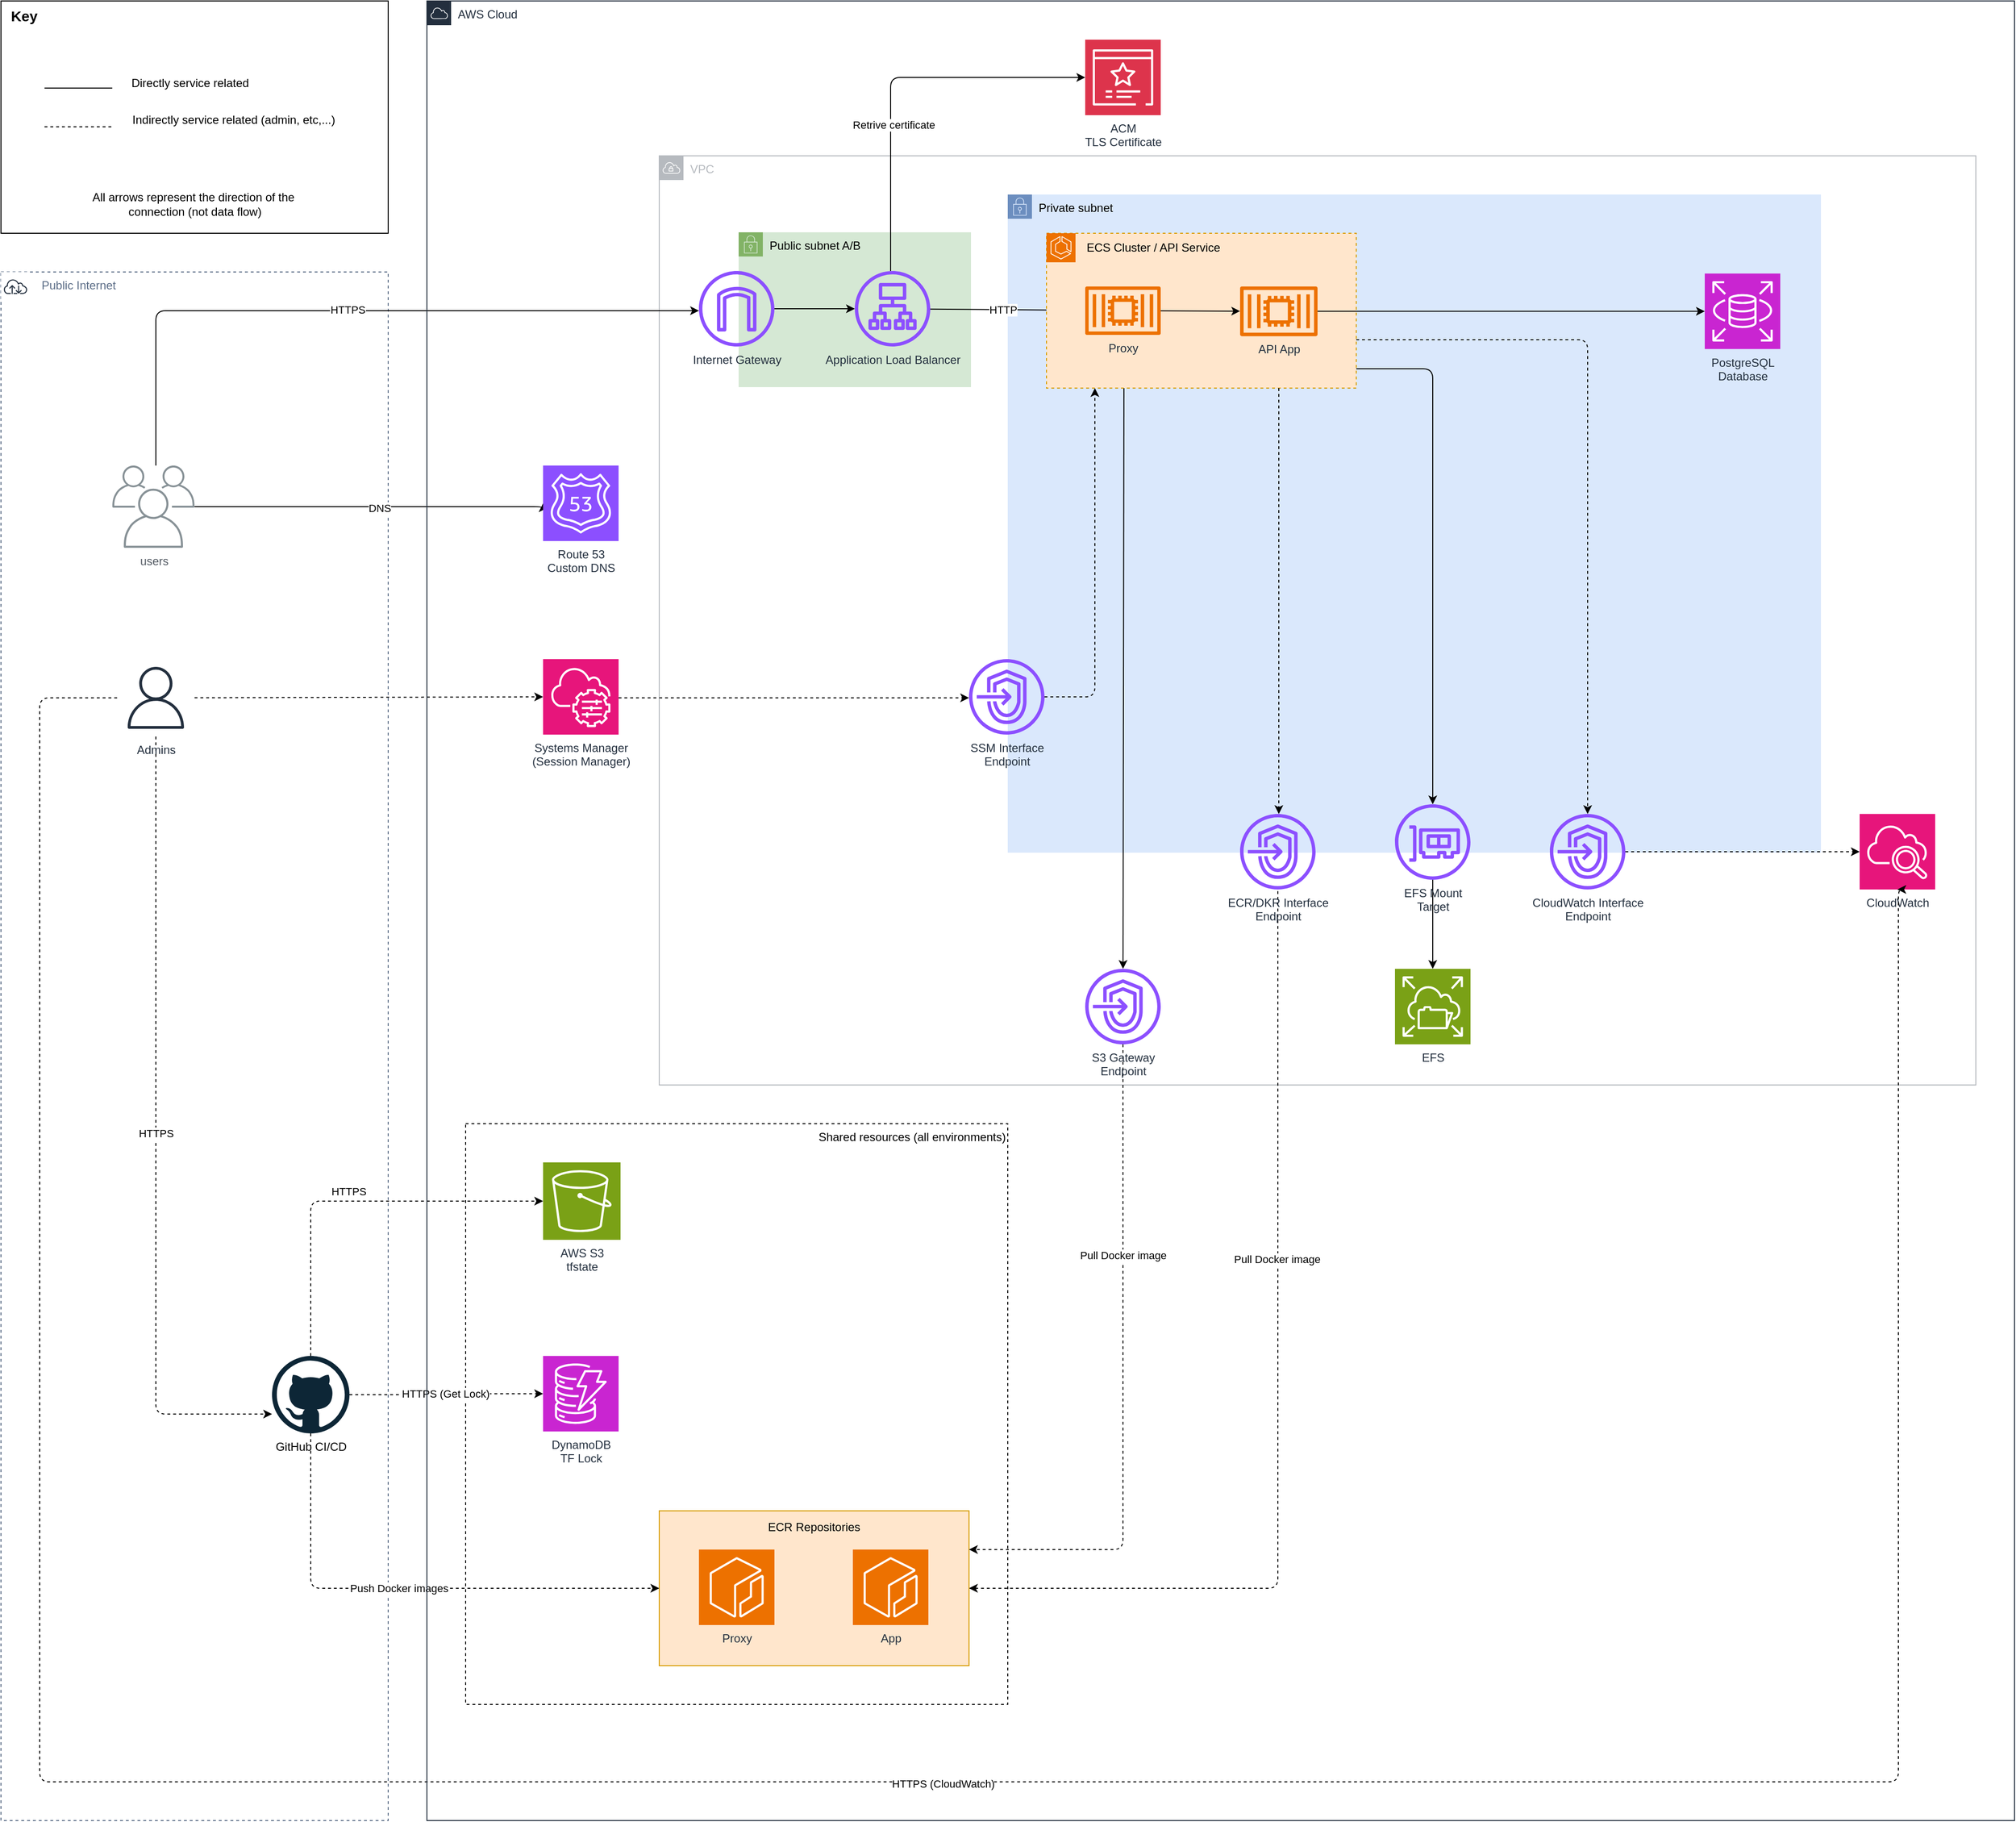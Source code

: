 <mxfile>
    <diagram id="yewvh99mkLp7_GGsNRF7" name="Page-1">
        <mxGraphModel dx="2474" dy="3034" grid="1" gridSize="10" guides="1" tooltips="1" connect="1" arrows="1" fold="1" page="1" pageScale="1" pageWidth="850" pageHeight="1100" math="0" shadow="0">
            <root>
                <mxCell id="0"/>
                <mxCell id="1" parent="0"/>
                <mxCell id="10" value="&amp;nbsp; &amp;nbsp; &amp;nbsp; &amp;nbsp; &amp;nbsp; &amp;nbsp; Public Internet" style="fillColor=none;strokeColor=#5A6C86;dashed=1;verticalAlign=top;fontStyle=0;fontColor=#5A6C86;whiteSpace=wrap;html=1;align=left;" vertex="1" parent="1">
                    <mxGeometry x="80" y="-360" width="400" height="1600" as="geometry"/>
                </mxCell>
                <mxCell id="41" value="VPC" style="sketch=0;outlineConnect=0;gradientColor=none;html=1;whiteSpace=wrap;fontSize=12;fontStyle=0;shape=mxgraph.aws4.group;grIcon=mxgraph.aws4.group_vpc;strokeColor=light-dark(#B6BABF,#7AA116);fillColor=none;verticalAlign=top;align=left;spacingLeft=30;fontColor=light-dark(#B6BABF,#7AA116);dashed=0;" vertex="1" parent="1">
                    <mxGeometry x="760" y="-480" width="1360" height="960" as="geometry"/>
                </mxCell>
                <mxCell id="46" value="Private subnet" style="points=[[0,0],[0.25,0],[0.5,0],[0.75,0],[1,0],[1,0.25],[1,0.5],[1,0.75],[1,1],[0.75,1],[0.5,1],[0.25,1],[0,1],[0,0.75],[0,0.5],[0,0.25]];outlineConnect=0;html=1;whiteSpace=wrap;fontSize=12;fontStyle=0;container=0;pointerEvents=0;collapsible=0;recursiveResize=0;shape=mxgraph.aws4.group;grIcon=mxgraph.aws4.group_security_group;grStroke=0;verticalAlign=top;align=left;spacingLeft=30;dashed=0;fillColor=#dae8fc;strokeColor=#6c8ebf;" vertex="1" parent="1">
                    <mxGeometry x="1120" y="-440" width="840" height="680" as="geometry"/>
                </mxCell>
                <mxCell id="27" value="Shared resources (all environments)" style="rounded=0;whiteSpace=wrap;html=1;dashed=1;fillColor=none;align=right;verticalAlign=top;" vertex="1" parent="1">
                    <mxGeometry x="560" y="520" width="560" height="600" as="geometry"/>
                </mxCell>
                <mxCell id="75" style="edgeStyle=orthogonalEdgeStyle;html=1;dashed=1;startArrow=classic;startFill=1;endArrow=none;endFill=0;" edge="1" parent="1" source="20" target="63">
                    <mxGeometry relative="1" as="geometry">
                        <mxPoint x="1460" y="360" as="targetPoint"/>
                    </mxGeometry>
                </mxCell>
                <mxCell id="78" value="Pull Docker image" style="edgeLabel;html=1;align=center;verticalAlign=middle;resizable=0;points=[];" vertex="1" connectable="0" parent="75">
                    <mxGeometry x="0.55" y="1" relative="1" as="geometry">
                        <mxPoint y="148" as="offset"/>
                    </mxGeometry>
                </mxCell>
                <mxCell id="20" value="ECR Repositories" style="outlineConnect=0;html=1;whiteSpace=wrap;fontSize=12;fontStyle=0;strokeColor=#d79b00;fillColor=#ffe6cc;verticalAlign=top;align=center;dashed=0;spacingTop=3;" vertex="1" parent="1">
                    <mxGeometry x="760" y="920" width="320" height="160" as="geometry"/>
                </mxCell>
                <mxCell id="25" style="edgeStyle=orthogonalEdgeStyle;html=1;entryX=0;entryY=0.5;entryDx=0;entryDy=0;dashed=1;" edge="1" parent="1" source="13" target="20">
                    <mxGeometry relative="1" as="geometry">
                        <Array as="points">
                            <mxPoint x="400" y="1000"/>
                        </Array>
                    </mxGeometry>
                </mxCell>
                <mxCell id="26" value="Push Docker images" style="edgeLabel;html=1;align=center;verticalAlign=middle;resizable=0;points=[];" vertex="1" connectable="0" parent="25">
                    <mxGeometry x="-0.037" relative="1" as="geometry">
                        <mxPoint as="offset"/>
                    </mxGeometry>
                </mxCell>
                <mxCell id="8" value="" style="sketch=0;outlineConnect=0;fontColor=#232F3E;gradientColor=none;strokeColor=light-dark(#232F3E,#000000);fillColor=light-dark(#FFFFFF,#E6E6E6);dashed=0;verticalLabelPosition=bottom;verticalAlign=top;align=left;html=1;fontSize=12;fontStyle=0;aspect=fixed;shape=mxgraph.aws4.resourceIcon;resIcon=mxgraph.aws4.internet;" vertex="1" parent="1">
                    <mxGeometry x="80" y="-360" width="30" height="30" as="geometry"/>
                </mxCell>
                <mxCell id="15" value="HTTPS" style="edgeStyle=orthogonalEdgeStyle;html=1;dashed=1;" edge="1" parent="1" source="11" target="13">
                    <mxGeometry relative="1" as="geometry">
                        <Array as="points">
                            <mxPoint x="240" y="820"/>
                        </Array>
                    </mxGeometry>
                </mxCell>
                <mxCell id="13" value="GitHub CI/CD" style="dashed=0;outlineConnect=0;html=1;align=center;labelPosition=center;verticalLabelPosition=bottom;verticalAlign=top;shape=mxgraph.weblogos.github" vertex="1" parent="1">
                    <mxGeometry x="360" y="760" width="80" height="80" as="geometry"/>
                </mxCell>
                <mxCell id="16" value="AWS S3&lt;div&gt;tfstate&lt;/div&gt;" style="sketch=0;points=[[0,0,0],[0.25,0,0],[0.5,0,0],[0.75,0,0],[1,0,0],[0,1,0],[0.25,1,0],[0.5,1,0],[0.75,1,0],[1,1,0],[0,0.25,0],[0,0.5,0],[0,0.75,0],[1,0.25,0],[1,0.5,0],[1,0.75,0]];outlineConnect=0;fontColor=#232F3E;fillColor=#7AA116;strokeColor=#ffffff;dashed=0;verticalLabelPosition=bottom;verticalAlign=top;align=center;html=1;fontSize=12;fontStyle=0;aspect=fixed;shape=mxgraph.aws4.resourceIcon;resIcon=mxgraph.aws4.s3;" vertex="1" parent="1">
                    <mxGeometry x="640" y="560" width="80" height="80" as="geometry"/>
                </mxCell>
                <mxCell id="17" value="DynamoDB&lt;div&gt;TF Lock&lt;/div&gt;" style="sketch=0;points=[[0,0,0],[0.25,0,0],[0.5,0,0],[0.75,0,0],[1,0,0],[0,1,0],[0.25,1,0],[0.5,1,0],[0.75,1,0],[1,1,0],[0,0.25,0],[0,0.5,0],[0,0.75,0],[1,0.25,0],[1,0.5,0],[1,0.75,0]];outlineConnect=0;fontColor=#232F3E;fillColor=#C925D1;strokeColor=#ffffff;dashed=0;verticalLabelPosition=bottom;verticalAlign=top;align=center;html=1;fontSize=12;fontStyle=0;aspect=fixed;shape=mxgraph.aws4.resourceIcon;resIcon=mxgraph.aws4.dynamodb;" vertex="1" parent="1">
                    <mxGeometry x="640" y="760" width="78" height="78" as="geometry"/>
                </mxCell>
                <mxCell id="18" value="Proxy" style="sketch=0;points=[[0,0,0],[0.25,0,0],[0.5,0,0],[0.75,0,0],[1,0,0],[0,1,0],[0.25,1,0],[0.5,1,0],[0.75,1,0],[1,1,0],[0,0.25,0],[0,0.5,0],[0,0.75,0],[1,0.25,0],[1,0.5,0],[1,0.75,0]];outlineConnect=0;fontColor=#232F3E;fillColor=#ED7100;strokeColor=#ffffff;dashed=0;verticalLabelPosition=bottom;verticalAlign=top;align=center;html=1;fontSize=12;fontStyle=0;aspect=fixed;shape=mxgraph.aws4.resourceIcon;resIcon=mxgraph.aws4.ecr;" vertex="1" parent="1">
                    <mxGeometry x="801" y="960" width="78" height="78" as="geometry"/>
                </mxCell>
                <mxCell id="19" value="App" style="sketch=0;points=[[0,0,0],[0.25,0,0],[0.5,0,0],[0.75,0,0],[1,0,0],[0,1,0],[0.25,1,0],[0.5,1,0],[0.75,1,0],[1,1,0],[0,0.25,0],[0,0.5,0],[0,0.75,0],[1,0.25,0],[1,0.5,0],[1,0.75,0]];outlineConnect=0;fontColor=#232F3E;fillColor=#ED7100;strokeColor=#ffffff;dashed=0;verticalLabelPosition=bottom;verticalAlign=top;align=center;html=1;fontSize=12;fontStyle=0;aspect=fixed;shape=mxgraph.aws4.resourceIcon;resIcon=mxgraph.aws4.ecr;" vertex="1" parent="1">
                    <mxGeometry x="960" y="960" width="78" height="78" as="geometry"/>
                </mxCell>
                <mxCell id="21" style="edgeStyle=orthogonalEdgeStyle;html=1;entryX=0;entryY=0.5;entryDx=0;entryDy=0;entryPerimeter=0;dashed=1;" edge="1" parent="1" source="13" target="16">
                    <mxGeometry relative="1" as="geometry">
                        <Array as="points">
                            <mxPoint x="400" y="600"/>
                        </Array>
                    </mxGeometry>
                </mxCell>
                <mxCell id="22" value="HTTPS" style="edgeLabel;html=1;align=center;verticalAlign=middle;resizable=0;points=[];" vertex="1" connectable="0" parent="21">
                    <mxGeometry x="-0.008" y="-1" relative="1" as="geometry">
                        <mxPoint y="-11" as="offset"/>
                    </mxGeometry>
                </mxCell>
                <mxCell id="23" style="edgeStyle=orthogonalEdgeStyle;html=1;entryX=0;entryY=0.5;entryDx=0;entryDy=0;entryPerimeter=0;dashed=1;" edge="1" parent="1" source="13" target="17">
                    <mxGeometry relative="1" as="geometry">
                        <Array as="points"/>
                    </mxGeometry>
                </mxCell>
                <mxCell id="24" value="HTTPS (Get Lock)" style="edgeLabel;html=1;align=center;verticalAlign=middle;resizable=0;points=[];" vertex="1" connectable="0" parent="23">
                    <mxGeometry x="-0.022" y="1" relative="1" as="geometry">
                        <mxPoint as="offset"/>
                    </mxGeometry>
                </mxCell>
                <mxCell id="43" value="ACM&lt;div&gt;TLS Certificate&lt;/div&gt;" style="sketch=0;points=[[0,0,0],[0.25,0,0],[0.5,0,0],[0.75,0,0],[1,0,0],[0,1,0],[0.25,1,0],[0.5,1,0],[0.75,1,0],[1,1,0],[0,0.25,0],[0,0.5,0],[0,0.75,0],[1,0.25,0],[1,0.5,0],[1,0.75,0]];outlineConnect=0;fontColor=#232F3E;fillColor=#DD344C;strokeColor=#ffffff;dashed=0;verticalLabelPosition=bottom;verticalAlign=top;align=center;html=1;fontSize=12;fontStyle=0;aspect=fixed;shape=mxgraph.aws4.resourceIcon;resIcon=mxgraph.aws4.certificate_manager_3;" vertex="1" parent="1">
                    <mxGeometry x="1200" y="-600" width="78" height="78" as="geometry"/>
                </mxCell>
                <mxCell id="32" value="users" style="sketch=0;outlineConnect=0;gradientColor=none;fontColor=#545B64;strokeColor=none;fillColor=light-dark(#879196,#FFFFFF);dashed=0;verticalLabelPosition=bottom;verticalAlign=top;align=center;html=1;fontSize=12;fontStyle=0;aspect=fixed;shape=mxgraph.aws4.illustration_users;pointerEvents=1" vertex="1" parent="1">
                    <mxGeometry x="195" y="-160" width="85" height="85" as="geometry"/>
                </mxCell>
                <mxCell id="36" style="edgeStyle=orthogonalEdgeStyle;html=1;" edge="1" parent="1" source="32" target="35">
                    <mxGeometry relative="1" as="geometry">
                        <mxPoint x="124.538" y="-158.0" as="sourcePoint"/>
                        <mxPoint x="851" y="-220.001" as="targetPoint"/>
                        <Array as="points">
                            <mxPoint x="240" y="-320"/>
                        </Array>
                    </mxGeometry>
                </mxCell>
                <mxCell id="37" value="HTTPS" style="edgeLabel;html=1;align=center;verticalAlign=middle;resizable=0;points=[];" vertex="1" connectable="0" parent="36">
                    <mxGeometry x="-0.009" y="1" relative="1" as="geometry">
                        <mxPoint as="offset"/>
                    </mxGeometry>
                </mxCell>
                <mxCell id="33" style="edgeStyle=orthogonalEdgeStyle;html=1;entryX=0;entryY=0.5;entryDx=0;entryDy=0;entryPerimeter=0;" edge="1" parent="1" source="32" target="30">
                    <mxGeometry relative="1" as="geometry">
                        <Array as="points">
                            <mxPoint x="640" y="-117"/>
                        </Array>
                    </mxGeometry>
                </mxCell>
                <mxCell id="34" value="DNS" style="edgeLabel;html=1;align=center;verticalAlign=middle;resizable=0;points=[];" vertex="1" connectable="0" parent="33">
                    <mxGeometry x="0.048" y="-1" relative="1" as="geometry">
                        <mxPoint as="offset"/>
                    </mxGeometry>
                </mxCell>
                <mxCell id="79" style="edgeStyle=orthogonalEdgeStyle;html=1;entryX=1;entryY=0.25;entryDx=0;entryDy=0;dashed=1;" edge="1" parent="1" source="62" target="20">
                    <mxGeometry relative="1" as="geometry">
                        <Array as="points">
                            <mxPoint x="1239" y="960"/>
                        </Array>
                    </mxGeometry>
                </mxCell>
                <mxCell id="80" value="Pull Docker image" style="edgeLabel;html=1;align=center;verticalAlign=middle;resizable=0;points=[];" vertex="1" connectable="0" parent="79">
                    <mxGeometry x="-0.287" y="-1" relative="1" as="geometry">
                        <mxPoint x="1" y="-25" as="offset"/>
                    </mxGeometry>
                </mxCell>
                <mxCell id="62" value="S3 Gateway&lt;div&gt;Endpoint&lt;/div&gt;" style="sketch=0;outlineConnect=0;fontColor=#232F3E;gradientColor=none;fillColor=#8C4FFF;strokeColor=none;dashed=0;verticalLabelPosition=bottom;verticalAlign=top;align=center;html=1;fontSize=12;fontStyle=0;aspect=fixed;pointerEvents=1;shape=mxgraph.aws4.endpoints;" vertex="1" parent="1">
                    <mxGeometry x="1200" y="360" width="78" height="78" as="geometry"/>
                </mxCell>
                <mxCell id="40" value="Public subnet A/B" style="points=[[0,0],[0.25,0],[0.5,0],[0.75,0],[1,0],[1,0.25],[1,0.5],[1,0.75],[1,1],[0.75,1],[0.5,1],[0.25,1],[0,1],[0,0.75],[0,0.5],[0,0.25]];outlineConnect=0;html=1;whiteSpace=wrap;fontSize=12;fontStyle=0;container=1;pointerEvents=0;collapsible=0;recursiveResize=0;shape=mxgraph.aws4.group;grIcon=mxgraph.aws4.group_security_group;grStroke=0;strokeColor=#82b366;fillColor=#d5e8d4;verticalAlign=top;align=left;spacingLeft=30;strokeWidth=3;" vertex="1" parent="1">
                    <mxGeometry x="842" y="-401" width="240" height="160" as="geometry"/>
                </mxCell>
                <mxCell id="39" style="edgeStyle=none;html=1;" edge="1" parent="1" source="35" target="38">
                    <mxGeometry relative="1" as="geometry"/>
                </mxCell>
                <mxCell id="35" value="Internet Gateway" style="sketch=0;outlineConnect=0;fontColor=#232F3E;gradientColor=none;fillColor=#8C4FFF;strokeColor=none;dashed=0;verticalLabelPosition=bottom;verticalAlign=top;align=center;html=1;fontSize=12;fontStyle=0;aspect=fixed;pointerEvents=1;shape=mxgraph.aws4.internet_gateway;" vertex="1" parent="1">
                    <mxGeometry x="801" y="-361" width="78" height="78" as="geometry"/>
                </mxCell>
                <mxCell id="38" value="Application Load Balancer" style="sketch=0;outlineConnect=0;fontColor=#232F3E;gradientColor=none;fillColor=#8C4FFF;strokeColor=none;dashed=0;verticalLabelPosition=bottom;verticalAlign=top;align=center;html=1;fontSize=12;fontStyle=0;aspect=fixed;pointerEvents=1;shape=mxgraph.aws4.application_load_balancer;" vertex="1" parent="1">
                    <mxGeometry x="962" y="-361" width="78" height="78" as="geometry"/>
                </mxCell>
                <mxCell id="54" style="edgeStyle=none;html=1;" edge="1" parent="1" source="38" target="51">
                    <mxGeometry relative="1" as="geometry"/>
                </mxCell>
                <mxCell id="55" value="HTTP" style="edgeLabel;html=1;align=center;verticalAlign=middle;resizable=0;points=[];" vertex="1" connectable="0" parent="54">
                    <mxGeometry x="-0.07" relative="1" as="geometry">
                        <mxPoint as="offset"/>
                    </mxGeometry>
                </mxCell>
                <mxCell id="71" style="edgeStyle=none;html=1;dashed=1;" edge="1" parent="1" source="64" target="70">
                    <mxGeometry relative="1" as="geometry"/>
                </mxCell>
                <mxCell id="57" value="SSM Interface&lt;div&gt;Endpoint&lt;/div&gt;" style="sketch=0;outlineConnect=0;fontColor=#232F3E;gradientColor=none;fillColor=#8C4FFF;strokeColor=none;dashed=0;verticalLabelPosition=bottom;verticalAlign=top;align=center;html=1;fontSize=12;fontStyle=0;aspect=fixed;pointerEvents=1;shape=mxgraph.aws4.endpoints;" vertex="1" parent="1">
                    <mxGeometry x="1080" y="40" width="78" height="78" as="geometry"/>
                </mxCell>
                <mxCell id="58" style="edgeStyle=orthogonalEdgeStyle;html=1;dashed=1;" edge="1" parent="1" source="29" target="57">
                    <mxGeometry relative="1" as="geometry">
                        <Array as="points">
                            <mxPoint x="900" y="80"/>
                            <mxPoint x="900" y="80"/>
                        </Array>
                    </mxGeometry>
                </mxCell>
                <mxCell id="60" style="edgeStyle=orthogonalEdgeStyle;html=1;dashed=1;" edge="1" parent="1" source="57">
                    <mxGeometry relative="1" as="geometry">
                        <mxPoint x="1210" y="-240" as="targetPoint"/>
                        <Array as="points">
                            <mxPoint x="1210" y="79"/>
                        </Array>
                    </mxGeometry>
                </mxCell>
                <mxCell id="29" value="Systems Manager&lt;div&gt;(Session Manager)&lt;/div&gt;" style="sketch=0;points=[[0,0,0],[0.25,0,0],[0.5,0,0],[0.75,0,0],[1,0,0],[0,1,0],[0.25,1,0],[0.5,1,0],[0.75,1,0],[1,1,0],[0,0.25,0],[0,0.5,0],[0,0.75,0],[1,0.25,0],[1,0.5,0],[1,0.75,0]];points=[[0,0,0],[0.25,0,0],[0.5,0,0],[0.75,0,0],[1,0,0],[0,1,0],[0.25,1,0],[0.5,1,0],[0.75,1,0],[1,1,0],[0,0.25,0],[0,0.5,0],[0,0.75,0],[1,0.25,0],[1,0.5,0],[1,0.75,0]];outlineConnect=0;fontColor=#232F3E;fillColor=#E7157B;strokeColor=#ffffff;dashed=0;verticalLabelPosition=bottom;verticalAlign=top;align=center;html=1;fontSize=12;fontStyle=0;aspect=fixed;shape=mxgraph.aws4.resourceIcon;resIcon=mxgraph.aws4.systems_manager;" vertex="1" parent="1">
                    <mxGeometry x="640" y="40" width="78" height="78" as="geometry"/>
                </mxCell>
                <mxCell id="31" style="edgeStyle=none;html=1;entryX=0;entryY=0.5;entryDx=0;entryDy=0;entryPerimeter=0;dashed=1;" edge="1" parent="1" source="11" target="29">
                    <mxGeometry relative="1" as="geometry"/>
                </mxCell>
                <mxCell id="30" value="Route 53&lt;div&gt;Custom DNS&lt;/div&gt;" style="sketch=0;points=[[0,0,0],[0.25,0,0],[0.5,0,0],[0.75,0,0],[1,0,0],[0,1,0],[0.25,1,0],[0.5,1,0],[0.75,1,0],[1,1,0],[0,0.25,0],[0,0.5,0],[0,0.75,0],[1,0.25,0],[1,0.5,0],[1,0.75,0]];outlineConnect=0;fontColor=#232F3E;fillColor=#8C4FFF;strokeColor=#ffffff;dashed=0;verticalLabelPosition=bottom;verticalAlign=top;align=center;html=1;fontSize=12;fontStyle=0;aspect=fixed;shape=mxgraph.aws4.resourceIcon;resIcon=mxgraph.aws4.route_53;" vertex="1" parent="1">
                    <mxGeometry x="640" y="-160" width="78" height="78" as="geometry"/>
                </mxCell>
                <mxCell id="11" value="Admins" style="sketch=0;outlineConnect=0;fontColor=#232F3E;gradientColor=none;strokeColor=light-dark(#232F3E,#FFFFFF);fillColor=#ffffff;dashed=0;verticalLabelPosition=bottom;verticalAlign=top;align=center;html=1;fontSize=12;fontStyle=0;aspect=fixed;shape=mxgraph.aws4.resourceIcon;resIcon=mxgraph.aws4.user;" vertex="1" parent="1">
                    <mxGeometry x="200" y="40" width="80" height="80" as="geometry"/>
                </mxCell>
                <mxCell id="44" style="edgeStyle=orthogonalEdgeStyle;html=1;entryX=0;entryY=0.5;entryDx=0;entryDy=0;entryPerimeter=0;" edge="1" parent="1" source="38" target="43">
                    <mxGeometry relative="1" as="geometry">
                        <mxPoint x="1200" y="-1090.0" as="targetPoint"/>
                        <Array as="points">
                            <mxPoint x="999" y="-561"/>
                        </Array>
                    </mxGeometry>
                </mxCell>
                <mxCell id="45" value="Retrive certificate" style="edgeLabel;html=1;align=center;verticalAlign=middle;resizable=0;points=[];" vertex="1" connectable="0" parent="44">
                    <mxGeometry x="-0.248" y="-3" relative="1" as="geometry">
                        <mxPoint as="offset"/>
                    </mxGeometry>
                </mxCell>
                <mxCell id="70" value="CloudWatch" style="sketch=0;points=[[0,0,0],[0.25,0,0],[0.5,0,0],[0.75,0,0],[1,0,0],[0,1,0],[0.25,1,0],[0.5,1,0],[0.75,1,0],[1,1,0],[0,0.25,0],[0,0.5,0],[0,0.75,0],[1,0.25,0],[1,0.5,0],[1,0.75,0]];points=[[0,0,0],[0.25,0,0],[0.5,0,0],[0.75,0,0],[1,0,0],[0,1,0],[0.25,1,0],[0.5,1,0],[0.75,1,0],[1,1,0],[0,0.25,0],[0,0.5,0],[0,0.75,0],[1,0.25,0],[1,0.5,0],[1,0.75,0]];outlineConnect=0;fontColor=#232F3E;fillColor=#E7157B;strokeColor=#ffffff;dashed=0;verticalLabelPosition=bottom;verticalAlign=top;align=center;html=1;fontSize=12;fontStyle=0;aspect=fixed;shape=mxgraph.aws4.resourceIcon;resIcon=mxgraph.aws4.cloudwatch_2;" vertex="1" parent="1">
                    <mxGeometry x="2000" y="200" width="78" height="78" as="geometry"/>
                </mxCell>
                <mxCell id="72" style="edgeStyle=orthogonalEdgeStyle;html=1;entryX=0.5;entryY=1;entryDx=0;entryDy=0;entryPerimeter=0;dashed=1;" edge="1" parent="1" source="11" target="70">
                    <mxGeometry relative="1" as="geometry">
                        <Array as="points">
                            <mxPoint x="120" y="1200"/>
                            <mxPoint x="2040" y="1200"/>
                            <mxPoint x="2040" y="278"/>
                        </Array>
                    </mxGeometry>
                </mxCell>
                <mxCell id="73" value="HTTPS (CloudWatch)" style="edgeLabel;html=1;align=center;verticalAlign=middle;resizable=0;points=[];" vertex="1" connectable="0" parent="72">
                    <mxGeometry x="0.055" y="-2" relative="1" as="geometry">
                        <mxPoint as="offset"/>
                    </mxGeometry>
                </mxCell>
                <mxCell id="64" value="CloudWatch Interface&lt;div&gt;Endpoint&lt;/div&gt;" style="sketch=0;outlineConnect=0;fontColor=#232F3E;gradientColor=none;fillColor=#8C4FFF;strokeColor=none;dashed=0;verticalLabelPosition=bottom;verticalAlign=top;align=center;html=1;fontSize=12;fontStyle=0;aspect=fixed;pointerEvents=1;shape=mxgraph.aws4.endpoints;" vertex="1" parent="1">
                    <mxGeometry x="1680" y="200" width="78" height="78" as="geometry"/>
                </mxCell>
                <mxCell id="74" style="edgeStyle=orthogonalEdgeStyle;html=1;dashed=1;" edge="1" parent="1" source="48" target="64">
                    <mxGeometry relative="1" as="geometry">
                        <mxPoint x="1430" y="-240" as="sourcePoint"/>
                        <mxPoint x="1829" y="160" as="targetPoint"/>
                        <Array as="points">
                            <mxPoint x="1719" y="-290"/>
                        </Array>
                    </mxGeometry>
                </mxCell>
                <mxCell id="81" style="edgeStyle=none;html=1;exitX=0.25;exitY=1;exitDx=0;exitDy=0;" edge="1" parent="1" source="48" target="62">
                    <mxGeometry relative="1" as="geometry"/>
                </mxCell>
                <mxCell id="83" style="edgeStyle=orthogonalEdgeStyle;html=1;" edge="1" parent="1" source="48" target="86">
                    <mxGeometry relative="1" as="geometry">
                        <mxPoint x="1559" y="190.065" as="targetPoint"/>
                        <Array as="points">
                            <mxPoint x="1559" y="-260"/>
                        </Array>
                    </mxGeometry>
                </mxCell>
                <mxCell id="48" value="" style="rounded=0;whiteSpace=wrap;html=1;fillColor=#ffe6cc;dashed=1;strokeColor=#d79b00;container=0;" vertex="1" parent="1">
                    <mxGeometry x="1160" y="-400" width="320" height="160" as="geometry"/>
                </mxCell>
                <mxCell id="3" value="AWS Cloud" style="points=[[0,0],[0.25,0],[0.5,0],[0.75,0],[1,0],[1,0.25],[1,0.5],[1,0.75],[1,1],[0.75,1],[0.5,1],[0.25,1],[0,1],[0,0.75],[0,0.5],[0,0.25]];outlineConnect=0;gradientColor=none;html=1;whiteSpace=wrap;fontSize=12;fontStyle=0;container=1;pointerEvents=0;collapsible=0;recursiveResize=0;shape=mxgraph.aws4.group;grIcon=mxgraph.aws4.group_aws_cloud;strokeColor=#232F3E;fillColor=none;verticalAlign=top;align=left;spacingLeft=30;fontColor=#232F3E;dashed=0;" vertex="1" parent="1">
                    <mxGeometry x="520" y="-640" width="1640" height="1880" as="geometry"/>
                </mxCell>
                <mxCell id="56" style="edgeStyle=none;html=1;" edge="1" parent="1" source="51" target="52">
                    <mxGeometry relative="1" as="geometry"/>
                </mxCell>
                <mxCell id="51" value="Proxy" style="sketch=0;outlineConnect=0;fontColor=#232F3E;gradientColor=none;fillColor=#ED7100;strokeColor=none;dashed=0;verticalLabelPosition=bottom;verticalAlign=top;align=center;html=1;fontSize=12;fontStyle=0;aspect=fixed;pointerEvents=1;shape=mxgraph.aws4.container_2;" vertex="1" parent="1">
                    <mxGeometry x="1200" y="-345.19" width="78" height="50.38" as="geometry"/>
                </mxCell>
                <mxCell id="69" style="edgeStyle=none;html=1;" edge="1" parent="1" source="52" target="68">
                    <mxGeometry relative="1" as="geometry"/>
                </mxCell>
                <mxCell id="52" value="API App" style="sketch=0;outlineConnect=0;fontColor=#232F3E;gradientColor=none;fillColor=#ED7100;strokeColor=none;dashed=0;verticalLabelPosition=bottom;verticalAlign=top;align=center;html=1;fontSize=12;fontStyle=0;aspect=fixed;pointerEvents=1;shape=mxgraph.aws4.container_2;" vertex="1" parent="1">
                    <mxGeometry x="1360" y="-345.19" width="80" height="51.67" as="geometry"/>
                </mxCell>
                <mxCell id="47" value="" style="sketch=0;points=[[0,0,0],[0.25,0,0],[0.5,0,0],[0.75,0,0],[1,0,0],[0,1,0],[0.25,1,0],[0.5,1,0],[0.75,1,0],[1,1,0],[0,0.25,0],[0,0.5,0],[0,0.75,0],[1,0.25,0],[1,0.5,0],[1,0.75,0]];outlineConnect=0;fontColor=#232F3E;fillColor=#ED7100;strokeColor=#ffffff;dashed=0;verticalLabelPosition=bottom;verticalAlign=top;align=center;html=1;fontSize=12;fontStyle=0;aspect=fixed;shape=mxgraph.aws4.resourceIcon;resIcon=mxgraph.aws4.ecs;container=0;" vertex="1" parent="1">
                    <mxGeometry x="1160" y="-400" width="30" height="30" as="geometry"/>
                </mxCell>
                <mxCell id="49" value="ECS Cluster / API Service" style="text;html=1;align=center;verticalAlign=middle;resizable=0;points=[];autosize=1;strokeColor=none;fillColor=none;fontColor=light-dark(#000000,#D86D0C);container=0;" vertex="1" parent="1">
                    <mxGeometry x="1190" y="-400" width="160" height="30" as="geometry"/>
                </mxCell>
                <mxCell id="68" value="PostgreSQL&lt;div&gt;Database&lt;/div&gt;" style="sketch=0;points=[[0,0,0],[0.25,0,0],[0.5,0,0],[0.75,0,0],[1,0,0],[0,1,0],[0.25,1,0],[0.5,1,0],[0.75,1,0],[1,1,0],[0,0.25,0],[0,0.5,0],[0,0.75,0],[1,0.25,0],[1,0.5,0],[1,0.75,0]];outlineConnect=0;fontColor=#232F3E;fillColor=#C925D1;strokeColor=#ffffff;dashed=0;verticalLabelPosition=bottom;verticalAlign=top;align=center;html=1;fontSize=12;fontStyle=0;aspect=fixed;shape=mxgraph.aws4.resourceIcon;resIcon=mxgraph.aws4.rds;" vertex="1" parent="1">
                    <mxGeometry x="1840" y="-358.35" width="78" height="78" as="geometry"/>
                </mxCell>
                <mxCell id="63" value="ECR/DKR Interface&lt;div&gt;Endpoint&lt;/div&gt;" style="sketch=0;outlineConnect=0;fontColor=#232F3E;gradientColor=none;fillColor=#8C4FFF;strokeColor=none;dashed=0;verticalLabelPosition=bottom;verticalAlign=top;align=center;html=1;fontSize=12;fontStyle=0;aspect=fixed;pointerEvents=1;shape=mxgraph.aws4.endpoints;" vertex="1" parent="1">
                    <mxGeometry x="1360" y="200" width="78" height="78" as="geometry"/>
                </mxCell>
                <mxCell id="77" style="edgeStyle=orthogonalEdgeStyle;html=1;dashed=1;" edge="1" parent="1" source="48" target="63">
                    <mxGeometry relative="1" as="geometry">
                        <Array as="points">
                            <mxPoint x="1400" y="110"/>
                            <mxPoint x="1400" y="110"/>
                        </Array>
                    </mxGeometry>
                </mxCell>
                <mxCell id="88" style="edgeStyle=none;html=1;" edge="1" parent="1" source="86" target="87">
                    <mxGeometry relative="1" as="geometry"/>
                </mxCell>
                <mxCell id="86" value="EFS Mount&lt;div&gt;Target&lt;/div&gt;" style="sketch=0;outlineConnect=0;fontColor=#232F3E;gradientColor=none;fillColor=#8C4FFF;strokeColor=none;dashed=0;verticalLabelPosition=bottom;verticalAlign=top;align=center;html=1;fontSize=12;fontStyle=0;aspect=fixed;pointerEvents=1;shape=mxgraph.aws4.elastic_network_interface;" vertex="1" parent="1">
                    <mxGeometry x="1520" y="190" width="78" height="78" as="geometry"/>
                </mxCell>
                <mxCell id="87" value="EFS" style="sketch=0;points=[[0,0,0],[0.25,0,0],[0.5,0,0],[0.75,0,0],[1,0,0],[0,1,0],[0.25,1,0],[0.5,1,0],[0.75,1,0],[1,1,0],[0,0.25,0],[0,0.5,0],[0,0.75,0],[1,0.25,0],[1,0.5,0],[1,0.75,0]];outlineConnect=0;fontColor=#232F3E;fillColor=#7AA116;strokeColor=#ffffff;dashed=0;verticalLabelPosition=bottom;verticalAlign=top;align=center;html=1;fontSize=12;fontStyle=0;aspect=fixed;shape=mxgraph.aws4.resourceIcon;resIcon=mxgraph.aws4.elastic_file_system;" vertex="1" parent="1">
                    <mxGeometry x="1520" y="360" width="78" height="78" as="geometry"/>
                </mxCell>
                <mxCell id="92" value="&amp;nbsp; Key" style="rounded=0;whiteSpace=wrap;html=1;align=left;verticalAlign=top;fillColor=none;fontStyle=1;fontSize=15;" vertex="1" parent="1">
                    <mxGeometry x="80" y="-640" width="400" height="240" as="geometry"/>
                </mxCell>
                <mxCell id="93" value="" style="endArrow=none;html=1;" edge="1" parent="1">
                    <mxGeometry width="50" height="50" relative="1" as="geometry">
                        <mxPoint x="125" y="-550" as="sourcePoint"/>
                        <mxPoint x="195" y="-550" as="targetPoint"/>
                    </mxGeometry>
                </mxCell>
                <mxCell id="94" value="" style="endArrow=none;html=1;dashed=1;" edge="1" parent="1">
                    <mxGeometry width="50" height="50" relative="1" as="geometry">
                        <mxPoint x="125" y="-510" as="sourcePoint"/>
                        <mxPoint x="195" y="-510" as="targetPoint"/>
                    </mxGeometry>
                </mxCell>
                <mxCell id="95" value="Directly service related" style="text;html=1;align=center;verticalAlign=middle;resizable=0;points=[];autosize=1;strokeColor=none;fillColor=none;" vertex="1" parent="1">
                    <mxGeometry x="205" y="-570" width="140" height="30" as="geometry"/>
                </mxCell>
                <mxCell id="96" value="Indirectly service related (admin, etc,...)" style="text;html=1;align=center;verticalAlign=middle;resizable=0;points=[];autosize=1;strokeColor=none;fillColor=none;" vertex="1" parent="1">
                    <mxGeometry x="205" y="-532" width="230" height="30" as="geometry"/>
                </mxCell>
                <mxCell id="97" value="All arrows represent the direction of the&amp;nbsp;&lt;div&gt;connection (not data flow)&lt;/div&gt;" style="text;html=1;align=center;verticalAlign=middle;resizable=0;points=[];autosize=1;strokeColor=none;fillColor=none;" vertex="1" parent="1">
                    <mxGeometry x="160" y="-450" width="240" height="40" as="geometry"/>
                </mxCell>
            </root>
        </mxGraphModel>
    </diagram>
</mxfile>